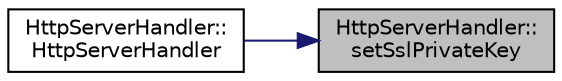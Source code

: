 digraph "HttpServerHandler::setSslPrivateKey"
{
 // LATEX_PDF_SIZE
  edge [fontname="Helvetica",fontsize="10",labelfontname="Helvetica",labelfontsize="10"];
  node [fontname="Helvetica",fontsize="10",shape=record];
  rankdir="RL";
  Node1 [label="HttpServerHandler::\lsetSslPrivateKey",height=0.2,width=0.4,color="black", fillcolor="grey75", style="filled", fontcolor="black",tooltip="Установка приватного ключа из файла."];
  Node1 -> Node2 [dir="back",color="midnightblue",fontsize="10",style="solid"];
  Node2 [label="HttpServerHandler::\lHttpServerHandler",height=0.2,width=0.4,color="black", fillcolor="white", style="filled",URL="$classHttpServerHandler.html#af01e990d56cdeb156ec54d997dc6051e",tooltip=" "];
}
